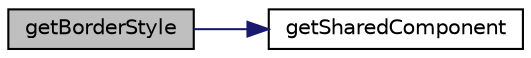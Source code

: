 digraph "getBorderStyle"
{
  edge [fontname="Helvetica",fontsize="10",labelfontname="Helvetica",labelfontsize="10"];
  node [fontname="Helvetica",fontsize="10",shape=record];
  rankdir="LR";
  Node11 [label="getBorderStyle",height=0.2,width=0.4,color="black", fillcolor="grey75", style="filled", fontcolor="black"];
  Node11 -> Node12 [color="midnightblue",fontsize="10",style="solid",fontname="Helvetica"];
  Node12 [label="getSharedComponent",height=0.2,width=0.4,color="black", fillcolor="white", style="filled",URL="$class_p_h_p_excel___style___border.html#a49e6e514d1dce7982e6864942bcb1f5d"];
}
